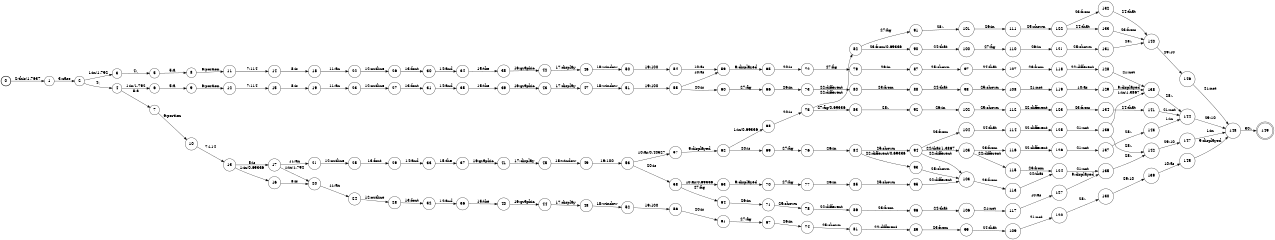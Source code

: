 digraph FST {
rankdir = LR;
size = "8.5,11";
label = "";
center = 1;
orientation = Portrait;
ranksep = "0.4";
nodesep = "0.25";
0 [label = "0", shape = circle, style = bold, fontsize = 14]
	0 -> 1 [label = "2:this/1.7637", fontsize = 14];
1 [label = "1", shape = circle, style = solid, fontsize = 14]
	1 -> 2 [label = "3:case", fontsize = 14];
2 [label = "2", shape = circle, style = solid, fontsize = 14]
	2 -> 3 [label = "1:in/1.792", fontsize = 14];
	2 -> 4 [label = "4:,", fontsize = 14];
3 [label = "3", shape = circle, style = solid, fontsize = 14]
	3 -> 5 [label = "4:,", fontsize = 14];
4 [label = "4", shape = circle, style = solid, fontsize = 14]
	4 -> 6 [label = "1:in/1.792", fontsize = 14];
	4 -> 7 [label = "5:a", fontsize = 14];
5 [label = "5", shape = circle, style = solid, fontsize = 14]
	5 -> 8 [label = "5:a", fontsize = 14];
6 [label = "6", shape = circle, style = solid, fontsize = 14]
	6 -> 9 [label = "5:a", fontsize = 14];
7 [label = "7", shape = circle, style = solid, fontsize = 14]
	7 -> 10 [label = "6:portion", fontsize = 14];
8 [label = "8", shape = circle, style = solid, fontsize = 14]
	8 -> 11 [label = "6:portion", fontsize = 14];
9 [label = "9", shape = circle, style = solid, fontsize = 14]
	9 -> 12 [label = "6:portion", fontsize = 14];
10 [label = "10", shape = circle, style = solid, fontsize = 14]
	10 -> 13 [label = "7:114", fontsize = 14];
11 [label = "11", shape = circle, style = solid, fontsize = 14]
	11 -> 14 [label = "7:114", fontsize = 14];
12 [label = "12", shape = circle, style = solid, fontsize = 14]
	12 -> 15 [label = "7:114", fontsize = 14];
13 [label = "13", shape = circle, style = solid, fontsize = 14]
	13 -> 16 [label = "1:in/0.69336", fontsize = 14];
	13 -> 17 [label = "8:is", fontsize = 14];
14 [label = "14", shape = circle, style = solid, fontsize = 14]
	14 -> 18 [label = "8:is", fontsize = 14];
15 [label = "15", shape = circle, style = solid, fontsize = 14]
	15 -> 19 [label = "8:is", fontsize = 14];
16 [label = "16", shape = circle, style = solid, fontsize = 14]
	16 -> 20 [label = "8:is", fontsize = 14];
17 [label = "17", shape = circle, style = solid, fontsize = 14]
	17 -> 20 [label = "1:in/1.792", fontsize = 14];
	17 -> 21 [label = "11:an", fontsize = 14];
18 [label = "18", shape = circle, style = solid, fontsize = 14]
	18 -> 22 [label = "11:an", fontsize = 14];
19 [label = "19", shape = circle, style = solid, fontsize = 14]
	19 -> 23 [label = "11:an", fontsize = 14];
20 [label = "20", shape = circle, style = solid, fontsize = 14]
	20 -> 24 [label = "11:an", fontsize = 14];
21 [label = "21", shape = circle, style = solid, fontsize = 14]
	21 -> 25 [label = "12:outline", fontsize = 14];
22 [label = "22", shape = circle, style = solid, fontsize = 14]
	22 -> 26 [label = "12:outline", fontsize = 14];
23 [label = "23", shape = circle, style = solid, fontsize = 14]
	23 -> 27 [label = "12:outline", fontsize = 14];
24 [label = "24", shape = circle, style = solid, fontsize = 14]
	24 -> 28 [label = "12:outline", fontsize = 14];
25 [label = "25", shape = circle, style = solid, fontsize = 14]
	25 -> 29 [label = "13:font", fontsize = 14];
26 [label = "26", shape = circle, style = solid, fontsize = 14]
	26 -> 30 [label = "13:font", fontsize = 14];
27 [label = "27", shape = circle, style = solid, fontsize = 14]
	27 -> 31 [label = "13:font", fontsize = 14];
28 [label = "28", shape = circle, style = solid, fontsize = 14]
	28 -> 32 [label = "13:font", fontsize = 14];
29 [label = "29", shape = circle, style = solid, fontsize = 14]
	29 -> 33 [label = "14:and", fontsize = 14];
30 [label = "30", shape = circle, style = solid, fontsize = 14]
	30 -> 34 [label = "14:and", fontsize = 14];
31 [label = "31", shape = circle, style = solid, fontsize = 14]
	31 -> 35 [label = "14:and", fontsize = 14];
32 [label = "32", shape = circle, style = solid, fontsize = 14]
	32 -> 36 [label = "14:and", fontsize = 14];
33 [label = "33", shape = circle, style = solid, fontsize = 14]
	33 -> 37 [label = "15:the", fontsize = 14];
34 [label = "34", shape = circle, style = solid, fontsize = 14]
	34 -> 38 [label = "15:the", fontsize = 14];
35 [label = "35", shape = circle, style = solid, fontsize = 14]
	35 -> 39 [label = "15:the", fontsize = 14];
36 [label = "36", shape = circle, style = solid, fontsize = 14]
	36 -> 40 [label = "15:the", fontsize = 14];
37 [label = "37", shape = circle, style = solid, fontsize = 14]
	37 -> 41 [label = "16:graphic", fontsize = 14];
38 [label = "38", shape = circle, style = solid, fontsize = 14]
	38 -> 42 [label = "16:graphic", fontsize = 14];
39 [label = "39", shape = circle, style = solid, fontsize = 14]
	39 -> 43 [label = "16:graphic", fontsize = 14];
40 [label = "40", shape = circle, style = solid, fontsize = 14]
	40 -> 44 [label = "16:graphic", fontsize = 14];
41 [label = "41", shape = circle, style = solid, fontsize = 14]
	41 -> 45 [label = "17:display", fontsize = 14];
42 [label = "42", shape = circle, style = solid, fontsize = 14]
	42 -> 46 [label = "17:display", fontsize = 14];
43 [label = "43", shape = circle, style = solid, fontsize = 14]
	43 -> 47 [label = "17:display", fontsize = 14];
44 [label = "44", shape = circle, style = solid, fontsize = 14]
	44 -> 48 [label = "17:display", fontsize = 14];
45 [label = "45", shape = circle, style = solid, fontsize = 14]
	45 -> 49 [label = "18:window", fontsize = 14];
46 [label = "46", shape = circle, style = solid, fontsize = 14]
	46 -> 50 [label = "18:window", fontsize = 14];
47 [label = "47", shape = circle, style = solid, fontsize = 14]
	47 -> 51 [label = "18:window", fontsize = 14];
48 [label = "48", shape = circle, style = solid, fontsize = 14]
	48 -> 52 [label = "18:window", fontsize = 14];
49 [label = "49", shape = circle, style = solid, fontsize = 14]
	49 -> 53 [label = "19:100", fontsize = 14];
50 [label = "50", shape = circle, style = solid, fontsize = 14]
	50 -> 54 [label = "19:100", fontsize = 14];
51 [label = "51", shape = circle, style = solid, fontsize = 14]
	51 -> 55 [label = "19:100", fontsize = 14];
52 [label = "52", shape = circle, style = solid, fontsize = 14]
	52 -> 56 [label = "19:100", fontsize = 14];
53 [label = "53", shape = circle, style = solid, fontsize = 14]
	53 -> 58 [label = "20:is", fontsize = 14];
	53 -> 57 [label = "10:as/0.40527", fontsize = 14];
54 [label = "54", shape = circle, style = solid, fontsize = 14]
	54 -> 59 [label = "10:as", fontsize = 14];
55 [label = "55", shape = circle, style = solid, fontsize = 14]
	55 -> 60 [label = "20:is", fontsize = 14];
	55 -> 59 [label = "10:as", fontsize = 14];
56 [label = "56", shape = circle, style = solid, fontsize = 14]
	56 -> 61 [label = "20:is", fontsize = 14];
57 [label = "57", shape = circle, style = solid, fontsize = 14]
	57 -> 62 [label = "9:displayed", fontsize = 14];
58 [label = "58", shape = circle, style = solid, fontsize = 14]
	58 -> 63 [label = "10:as/0.69336", fontsize = 14];
	58 -> 64 [label = "27:fig", fontsize = 14];
59 [label = "59", shape = circle, style = solid, fontsize = 14]
	59 -> 65 [label = "9:displayed", fontsize = 14];
60 [label = "60", shape = circle, style = solid, fontsize = 14]
	60 -> 66 [label = "27:fig", fontsize = 14];
61 [label = "61", shape = circle, style = solid, fontsize = 14]
	61 -> 67 [label = "27:fig", fontsize = 14];
62 [label = "62", shape = circle, style = solid, fontsize = 14]
	62 -> 68 [label = "1:in/0.69336", fontsize = 14];
	62 -> 69 [label = "20:is", fontsize = 14];
63 [label = "63", shape = circle, style = solid, fontsize = 14]
	63 -> 70 [label = "9:displayed", fontsize = 14];
64 [label = "64", shape = circle, style = solid, fontsize = 14]
	64 -> 71 [label = "26:in", fontsize = 14];
65 [label = "65", shape = circle, style = solid, fontsize = 14]
	65 -> 72 [label = "20:is", fontsize = 14];
66 [label = "66", shape = circle, style = solid, fontsize = 14]
	66 -> 73 [label = "26:in", fontsize = 14];
67 [label = "67", shape = circle, style = solid, fontsize = 14]
	67 -> 74 [label = "26:in", fontsize = 14];
68 [label = "68", shape = circle, style = solid, fontsize = 14]
	68 -> 75 [label = "20:is", fontsize = 14];
69 [label = "69", shape = circle, style = solid, fontsize = 14]
	69 -> 76 [label = "27:fig", fontsize = 14];
70 [label = "70", shape = circle, style = solid, fontsize = 14]
	70 -> 77 [label = "27:fig", fontsize = 14];
71 [label = "71", shape = circle, style = solid, fontsize = 14]
	71 -> 78 [label = "25:shown", fontsize = 14];
72 [label = "72", shape = circle, style = solid, fontsize = 14]
	72 -> 79 [label = "27:fig", fontsize = 14];
73 [label = "73", shape = circle, style = solid, fontsize = 14]
	73 -> 80 [label = "22:different", fontsize = 14];
74 [label = "74", shape = circle, style = solid, fontsize = 14]
	74 -> 81 [label = "25:shown", fontsize = 14];
75 [label = "75", shape = circle, style = solid, fontsize = 14]
	75 -> 82 [label = "22:different", fontsize = 14];
	75 -> 83 [label = "27:fig/0.69336", fontsize = 14];
76 [label = "76", shape = circle, style = solid, fontsize = 14]
	76 -> 84 [label = "26:in", fontsize = 14];
77 [label = "77", shape = circle, style = solid, fontsize = 14]
	77 -> 85 [label = "26:in", fontsize = 14];
78 [label = "78", shape = circle, style = solid, fontsize = 14]
	78 -> 86 [label = "22:different", fontsize = 14];
79 [label = "79", shape = circle, style = solid, fontsize = 14]
	79 -> 87 [label = "26:in", fontsize = 14];
80 [label = "80", shape = circle, style = solid, fontsize = 14]
	80 -> 88 [label = "23:from", fontsize = 14];
81 [label = "81", shape = circle, style = solid, fontsize = 14]
	81 -> 89 [label = "22:different", fontsize = 14];
82 [label = "82", shape = circle, style = solid, fontsize = 14]
	82 -> 90 [label = "23:from/0.69336", fontsize = 14];
	82 -> 91 [label = "27:fig", fontsize = 14];
83 [label = "83", shape = circle, style = solid, fontsize = 14]
	83 -> 92 [label = "28:.", fontsize = 14];
84 [label = "84", shape = circle, style = solid, fontsize = 14]
	84 -> 93 [label = "22:different/0.69336", fontsize = 14];
	84 -> 94 [label = "25:shown", fontsize = 14];
85 [label = "85", shape = circle, style = solid, fontsize = 14]
	85 -> 95 [label = "25:shown", fontsize = 14];
86 [label = "86", shape = circle, style = solid, fontsize = 14]
	86 -> 96 [label = "23:from", fontsize = 14];
87 [label = "87", shape = circle, style = solid, fontsize = 14]
	87 -> 97 [label = "25:shown", fontsize = 14];
88 [label = "88", shape = circle, style = solid, fontsize = 14]
	88 -> 98 [label = "24:that", fontsize = 14];
89 [label = "89", shape = circle, style = solid, fontsize = 14]
	89 -> 99 [label = "23:from", fontsize = 14];
90 [label = "90", shape = circle, style = solid, fontsize = 14]
	90 -> 100 [label = "24:that", fontsize = 14];
91 [label = "91", shape = circle, style = solid, fontsize = 14]
	91 -> 101 [label = "28:.", fontsize = 14];
92 [label = "92", shape = circle, style = solid, fontsize = 14]
	92 -> 102 [label = "26:in", fontsize = 14];
93 [label = "93", shape = circle, style = solid, fontsize = 14]
	93 -> 103 [label = "25:shown", fontsize = 14];
94 [label = "94", shape = circle, style = solid, fontsize = 14]
	94 -> 103 [label = "22:different", fontsize = 14];
	94 -> 104 [label = "23:from", fontsize = 14];
	94 -> 105 [label = "24:that/1.3867", fontsize = 14];
95 [label = "95", shape = circle, style = solid, fontsize = 14]
	95 -> 103 [label = "22:different", fontsize = 14];
96 [label = "96", shape = circle, style = solid, fontsize = 14]
	96 -> 106 [label = "24:that", fontsize = 14];
97 [label = "97", shape = circle, style = solid, fontsize = 14]
	97 -> 107 [label = "24:that", fontsize = 14];
98 [label = "98", shape = circle, style = solid, fontsize = 14]
	98 -> 108 [label = "25:shown", fontsize = 14];
99 [label = "99", shape = circle, style = solid, fontsize = 14]
	99 -> 109 [label = "24:that", fontsize = 14];
100 [label = "100", shape = circle, style = solid, fontsize = 14]
	100 -> 110 [label = "27:fig", fontsize = 14];
101 [label = "101", shape = circle, style = solid, fontsize = 14]
	101 -> 111 [label = "26:in", fontsize = 14];
102 [label = "102", shape = circle, style = solid, fontsize = 14]
	102 -> 112 [label = "25:shown", fontsize = 14];
103 [label = "103", shape = circle, style = solid, fontsize = 14]
	103 -> 113 [label = "23:from", fontsize = 14];
104 [label = "104", shape = circle, style = solid, fontsize = 14]
	104 -> 114 [label = "24:that", fontsize = 14];
105 [label = "105", shape = circle, style = solid, fontsize = 14]
	105 -> 115 [label = "22:different", fontsize = 14];
	105 -> 116 [label = "23:from", fontsize = 14];
106 [label = "106", shape = circle, style = solid, fontsize = 14]
	106 -> 117 [label = "21:not", fontsize = 14];
107 [label = "107", shape = circle, style = solid, fontsize = 14]
	107 -> 118 [label = "23:from", fontsize = 14];
108 [label = "108", shape = circle, style = solid, fontsize = 14]
	108 -> 119 [label = "21:not", fontsize = 14];
109 [label = "109", shape = circle, style = solid, fontsize = 14]
	109 -> 120 [label = "21:not", fontsize = 14];
110 [label = "110", shape = circle, style = solid, fontsize = 14]
	110 -> 121 [label = "26:in", fontsize = 14];
111 [label = "111", shape = circle, style = solid, fontsize = 14]
	111 -> 122 [label = "25:shown", fontsize = 14];
112 [label = "112", shape = circle, style = solid, fontsize = 14]
	112 -> 123 [label = "22:different", fontsize = 14];
113 [label = "113", shape = circle, style = solid, fontsize = 14]
	113 -> 124 [label = "24:that", fontsize = 14];
114 [label = "114", shape = circle, style = solid, fontsize = 14]
	114 -> 125 [label = "22:different", fontsize = 14];
115 [label = "115", shape = circle, style = solid, fontsize = 14]
	115 -> 124 [label = "23:from", fontsize = 14];
116 [label = "116", shape = circle, style = solid, fontsize = 14]
	116 -> 126 [label = "22:different", fontsize = 14];
117 [label = "117", shape = circle, style = solid, fontsize = 14]
	117 -> 127 [label = "10:as", fontsize = 14];
118 [label = "118", shape = circle, style = solid, fontsize = 14]
	118 -> 128 [label = "22:different", fontsize = 14];
119 [label = "119", shape = circle, style = solid, fontsize = 14]
	119 -> 129 [label = "10:as", fontsize = 14];
120 [label = "120", shape = circle, style = solid, fontsize = 14]
	120 -> 130 [label = "28:.", fontsize = 14];
121 [label = "121", shape = circle, style = solid, fontsize = 14]
	121 -> 131 [label = "25:shown", fontsize = 14];
122 [label = "122", shape = circle, style = solid, fontsize = 14]
	122 -> 132 [label = "23:from", fontsize = 14];
	122 -> 133 [label = "24:that", fontsize = 14];
123 [label = "123", shape = circle, style = solid, fontsize = 14]
	123 -> 134 [label = "23:from", fontsize = 14];
124 [label = "124", shape = circle, style = solid, fontsize = 14]
	124 -> 135 [label = "21:not", fontsize = 14];
125 [label = "125", shape = circle, style = solid, fontsize = 14]
	125 -> 136 [label = "21:not", fontsize = 14];
126 [label = "126", shape = circle, style = solid, fontsize = 14]
	126 -> 137 [label = "21:not", fontsize = 14];
127 [label = "127", shape = circle, style = solid, fontsize = 14]
	127 -> 135 [label = "9:displayed", fontsize = 14];
128 [label = "128", shape = circle, style = solid, fontsize = 14]
	128 -> 138 [label = "21:not", fontsize = 14];
129 [label = "129", shape = circle, style = solid, fontsize = 14]
	129 -> 138 [label = "9:displayed", fontsize = 14];
130 [label = "130", shape = circle, style = solid, fontsize = 14]
	130 -> 139 [label = "29:10", fontsize = 14];
131 [label = "131", shape = circle, style = solid, fontsize = 14]
	131 -> 140 [label = "28:.", fontsize = 14];
132 [label = "132", shape = circle, style = solid, fontsize = 14]
	132 -> 140 [label = "24:that", fontsize = 14];
133 [label = "133", shape = circle, style = solid, fontsize = 14]
	133 -> 140 [label = "23:from", fontsize = 14];
134 [label = "134", shape = circle, style = solid, fontsize = 14]
	134 -> 141 [label = "24:that", fontsize = 14];
135 [label = "135", shape = circle, style = solid, fontsize = 14]
	135 -> 142 [label = "28:.", fontsize = 14];
136 [label = "136", shape = circle, style = solid, fontsize = 14]
	136 -> 138 [label = "1:in/1.3867", fontsize = 14];
	136 -> 142 [label = "28:.", fontsize = 14];
137 [label = "137", shape = circle, style = solid, fontsize = 14]
	137 -> 143 [label = "28:.", fontsize = 14];
138 [label = "138", shape = circle, style = solid, fontsize = 14]
	138 -> 144 [label = "28:.", fontsize = 14];
139 [label = "139", shape = circle, style = solid, fontsize = 14]
	139 -> 145 [label = "10:as", fontsize = 14];
140 [label = "140", shape = circle, style = solid, fontsize = 14]
	140 -> 146 [label = "29:10", fontsize = 14];
141 [label = "141", shape = circle, style = solid, fontsize = 14]
	141 -> 144 [label = "21:not", fontsize = 14];
142 [label = "142", shape = circle, style = solid, fontsize = 14]
	142 -> 147 [label = "29:10", fontsize = 14];
143 [label = "143", shape = circle, style = solid, fontsize = 14]
	143 -> 144 [label = "1:in", fontsize = 14];
144 [label = "144", shape = circle, style = solid, fontsize = 14]
	144 -> 148 [label = "29:10", fontsize = 14];
145 [label = "145", shape = circle, style = solid, fontsize = 14]
	145 -> 148 [label = "9:displayed", fontsize = 14];
146 [label = "146", shape = circle, style = solid, fontsize = 14]
	146 -> 148 [label = "21:not", fontsize = 14];
147 [label = "147", shape = circle, style = solid, fontsize = 14]
	147 -> 148 [label = "1:in", fontsize = 14];
148 [label = "148", shape = circle, style = solid, fontsize = 14]
	148 -> 149 [label = "30:.", fontsize = 14];
149 [label = "149", shape = doublecircle, style = solid, fontsize = 14]
}
